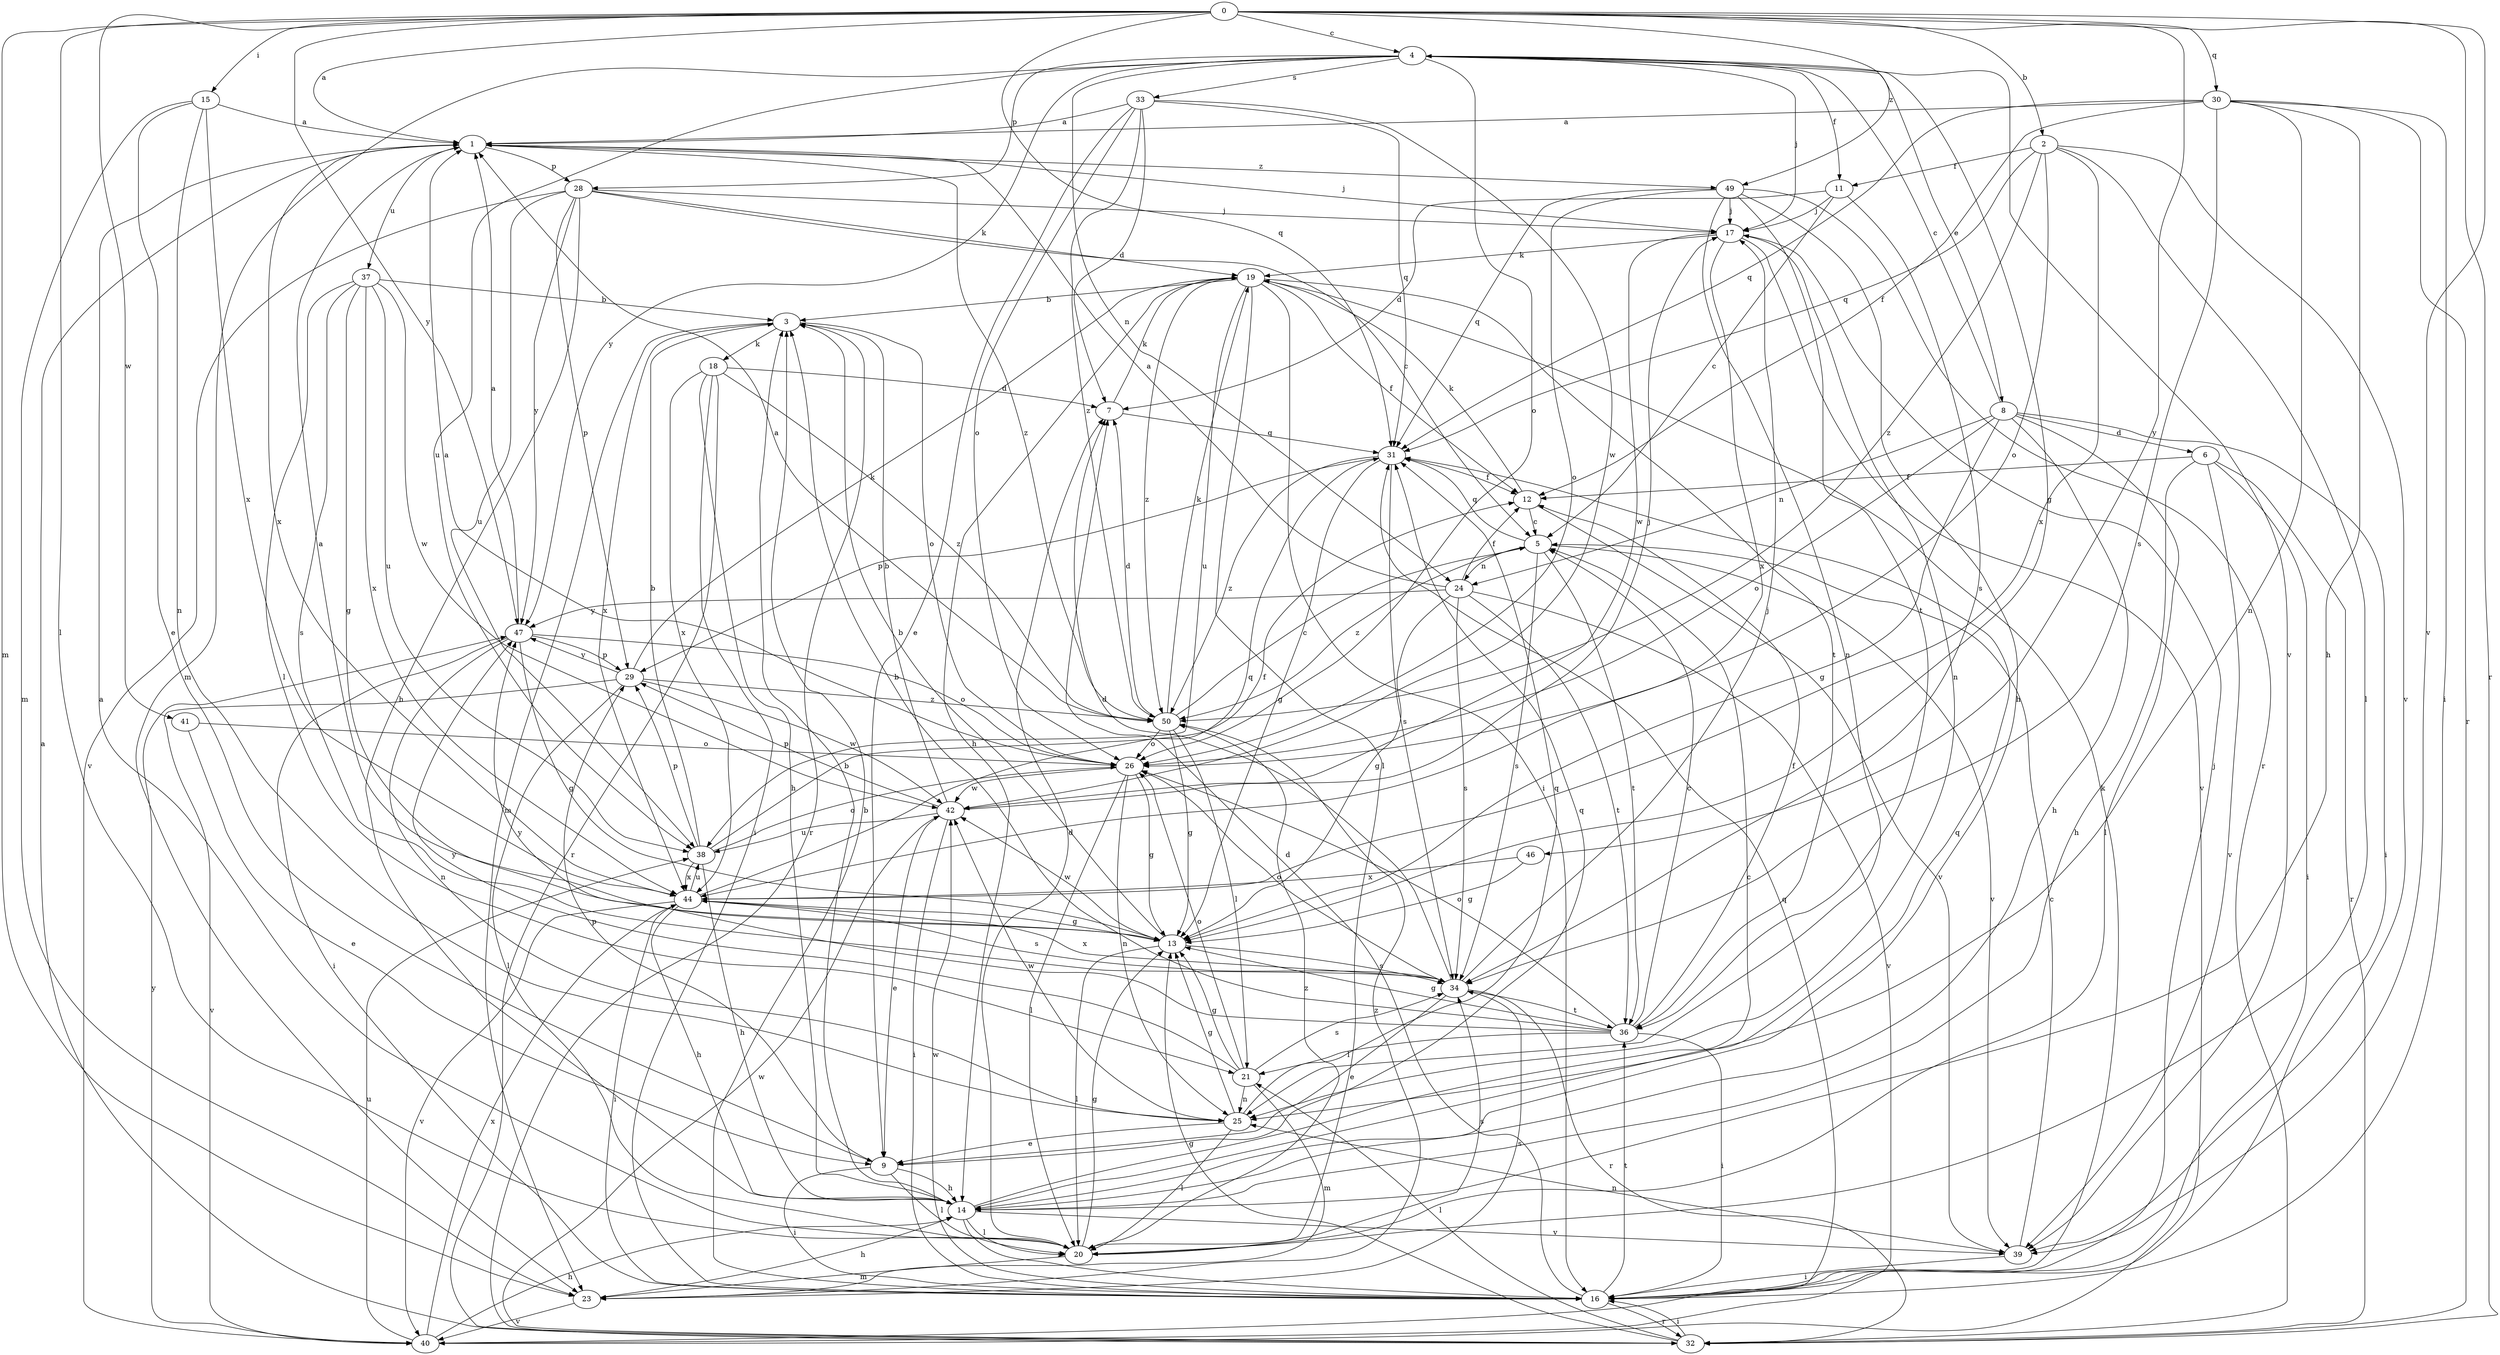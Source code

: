 strict digraph  {
0;
1;
2;
3;
4;
5;
6;
7;
8;
9;
11;
12;
13;
14;
15;
16;
17;
18;
19;
20;
21;
23;
24;
25;
26;
28;
29;
30;
31;
32;
33;
34;
36;
37;
38;
39;
40;
41;
42;
44;
46;
47;
49;
50;
0 -> 1  [label=a];
0 -> 2  [label=b];
0 -> 4  [label=c];
0 -> 15  [label=i];
0 -> 20  [label=l];
0 -> 23  [label=m];
0 -> 30  [label=q];
0 -> 31  [label=q];
0 -> 32  [label=r];
0 -> 39  [label=v];
0 -> 41  [label=w];
0 -> 46  [label=y];
0 -> 47  [label=y];
0 -> 49  [label=z];
1 -> 17  [label=j];
1 -> 28  [label=p];
1 -> 37  [label=u];
1 -> 44  [label=x];
1 -> 49  [label=z];
1 -> 50  [label=z];
2 -> 11  [label=f];
2 -> 20  [label=l];
2 -> 26  [label=o];
2 -> 31  [label=q];
2 -> 39  [label=v];
2 -> 44  [label=x];
2 -> 50  [label=z];
3 -> 18  [label=k];
3 -> 23  [label=m];
3 -> 26  [label=o];
3 -> 32  [label=r];
3 -> 44  [label=x];
4 -> 8  [label=e];
4 -> 11  [label=f];
4 -> 13  [label=g];
4 -> 17  [label=j];
4 -> 23  [label=m];
4 -> 24  [label=n];
4 -> 26  [label=o];
4 -> 28  [label=p];
4 -> 33  [label=s];
4 -> 38  [label=u];
4 -> 39  [label=v];
4 -> 47  [label=y];
5 -> 24  [label=n];
5 -> 31  [label=q];
5 -> 34  [label=s];
5 -> 36  [label=t];
5 -> 39  [label=v];
5 -> 50  [label=z];
6 -> 12  [label=f];
6 -> 14  [label=h];
6 -> 16  [label=i];
6 -> 32  [label=r];
6 -> 39  [label=v];
7 -> 19  [label=k];
7 -> 31  [label=q];
8 -> 4  [label=c];
8 -> 6  [label=d];
8 -> 13  [label=g];
8 -> 14  [label=h];
8 -> 16  [label=i];
8 -> 20  [label=l];
8 -> 24  [label=n];
8 -> 26  [label=o];
9 -> 14  [label=h];
9 -> 16  [label=i];
9 -> 20  [label=l];
9 -> 29  [label=p];
9 -> 31  [label=q];
11 -> 5  [label=c];
11 -> 7  [label=d];
11 -> 17  [label=j];
11 -> 34  [label=s];
12 -> 5  [label=c];
12 -> 19  [label=k];
12 -> 39  [label=v];
13 -> 1  [label=a];
13 -> 3  [label=b];
13 -> 20  [label=l];
13 -> 34  [label=s];
13 -> 42  [label=w];
14 -> 3  [label=b];
14 -> 5  [label=c];
14 -> 16  [label=i];
14 -> 20  [label=l];
14 -> 31  [label=q];
14 -> 39  [label=v];
15 -> 1  [label=a];
15 -> 9  [label=e];
15 -> 23  [label=m];
15 -> 25  [label=n];
15 -> 44  [label=x];
16 -> 3  [label=b];
16 -> 7  [label=d];
16 -> 17  [label=j];
16 -> 19  [label=k];
16 -> 32  [label=r];
16 -> 36  [label=t];
16 -> 42  [label=w];
17 -> 19  [label=k];
17 -> 25  [label=n];
17 -> 40  [label=v];
17 -> 42  [label=w];
17 -> 44  [label=x];
18 -> 7  [label=d];
18 -> 14  [label=h];
18 -> 16  [label=i];
18 -> 32  [label=r];
18 -> 44  [label=x];
18 -> 50  [label=z];
19 -> 3  [label=b];
19 -> 12  [label=f];
19 -> 14  [label=h];
19 -> 16  [label=i];
19 -> 20  [label=l];
19 -> 36  [label=t];
19 -> 38  [label=u];
19 -> 50  [label=z];
20 -> 1  [label=a];
20 -> 7  [label=d];
20 -> 13  [label=g];
20 -> 23  [label=m];
20 -> 34  [label=s];
20 -> 50  [label=z];
21 -> 13  [label=g];
21 -> 23  [label=m];
21 -> 25  [label=n];
21 -> 26  [label=o];
21 -> 34  [label=s];
21 -> 47  [label=y];
23 -> 14  [label=h];
23 -> 34  [label=s];
23 -> 40  [label=v];
23 -> 50  [label=z];
24 -> 1  [label=a];
24 -> 12  [label=f];
24 -> 13  [label=g];
24 -> 34  [label=s];
24 -> 36  [label=t];
24 -> 40  [label=v];
24 -> 47  [label=y];
25 -> 9  [label=e];
25 -> 13  [label=g];
25 -> 20  [label=l];
25 -> 31  [label=q];
25 -> 42  [label=w];
26 -> 1  [label=a];
26 -> 13  [label=g];
26 -> 20  [label=l];
26 -> 25  [label=n];
26 -> 42  [label=w];
28 -> 5  [label=c];
28 -> 14  [label=h];
28 -> 17  [label=j];
28 -> 19  [label=k];
28 -> 29  [label=p];
28 -> 38  [label=u];
28 -> 40  [label=v];
28 -> 47  [label=y];
29 -> 19  [label=k];
29 -> 20  [label=l];
29 -> 40  [label=v];
29 -> 42  [label=w];
29 -> 47  [label=y];
29 -> 50  [label=z];
30 -> 1  [label=a];
30 -> 12  [label=f];
30 -> 14  [label=h];
30 -> 16  [label=i];
30 -> 25  [label=n];
30 -> 31  [label=q];
30 -> 32  [label=r];
30 -> 34  [label=s];
31 -> 12  [label=f];
31 -> 13  [label=g];
31 -> 29  [label=p];
31 -> 34  [label=s];
31 -> 50  [label=z];
32 -> 1  [label=a];
32 -> 13  [label=g];
32 -> 16  [label=i];
32 -> 21  [label=l];
32 -> 42  [label=w];
33 -> 1  [label=a];
33 -> 7  [label=d];
33 -> 9  [label=e];
33 -> 26  [label=o];
33 -> 31  [label=q];
33 -> 42  [label=w];
33 -> 50  [label=z];
34 -> 7  [label=d];
34 -> 9  [label=e];
34 -> 17  [label=j];
34 -> 26  [label=o];
34 -> 32  [label=r];
34 -> 36  [label=t];
34 -> 44  [label=x];
36 -> 3  [label=b];
36 -> 5  [label=c];
36 -> 12  [label=f];
36 -> 13  [label=g];
36 -> 16  [label=i];
36 -> 21  [label=l];
36 -> 26  [label=o];
36 -> 47  [label=y];
37 -> 3  [label=b];
37 -> 13  [label=g];
37 -> 21  [label=l];
37 -> 34  [label=s];
37 -> 38  [label=u];
37 -> 42  [label=w];
37 -> 44  [label=x];
38 -> 3  [label=b];
38 -> 12  [label=f];
38 -> 14  [label=h];
38 -> 26  [label=o];
38 -> 29  [label=p];
38 -> 44  [label=x];
39 -> 5  [label=c];
39 -> 16  [label=i];
39 -> 25  [label=n];
40 -> 14  [label=h];
40 -> 31  [label=q];
40 -> 38  [label=u];
40 -> 44  [label=x];
40 -> 47  [label=y];
41 -> 9  [label=e];
41 -> 26  [label=o];
42 -> 3  [label=b];
42 -> 9  [label=e];
42 -> 16  [label=i];
42 -> 17  [label=j];
42 -> 29  [label=p];
42 -> 38  [label=u];
44 -> 13  [label=g];
44 -> 14  [label=h];
44 -> 16  [label=i];
44 -> 31  [label=q];
44 -> 34  [label=s];
44 -> 38  [label=u];
44 -> 40  [label=v];
46 -> 13  [label=g];
46 -> 44  [label=x];
47 -> 1  [label=a];
47 -> 13  [label=g];
47 -> 16  [label=i];
47 -> 25  [label=n];
47 -> 26  [label=o];
47 -> 29  [label=p];
49 -> 14  [label=h];
49 -> 17  [label=j];
49 -> 25  [label=n];
49 -> 26  [label=o];
49 -> 31  [label=q];
49 -> 32  [label=r];
49 -> 36  [label=t];
50 -> 1  [label=a];
50 -> 5  [label=c];
50 -> 7  [label=d];
50 -> 13  [label=g];
50 -> 19  [label=k];
50 -> 21  [label=l];
50 -> 26  [label=o];
}
